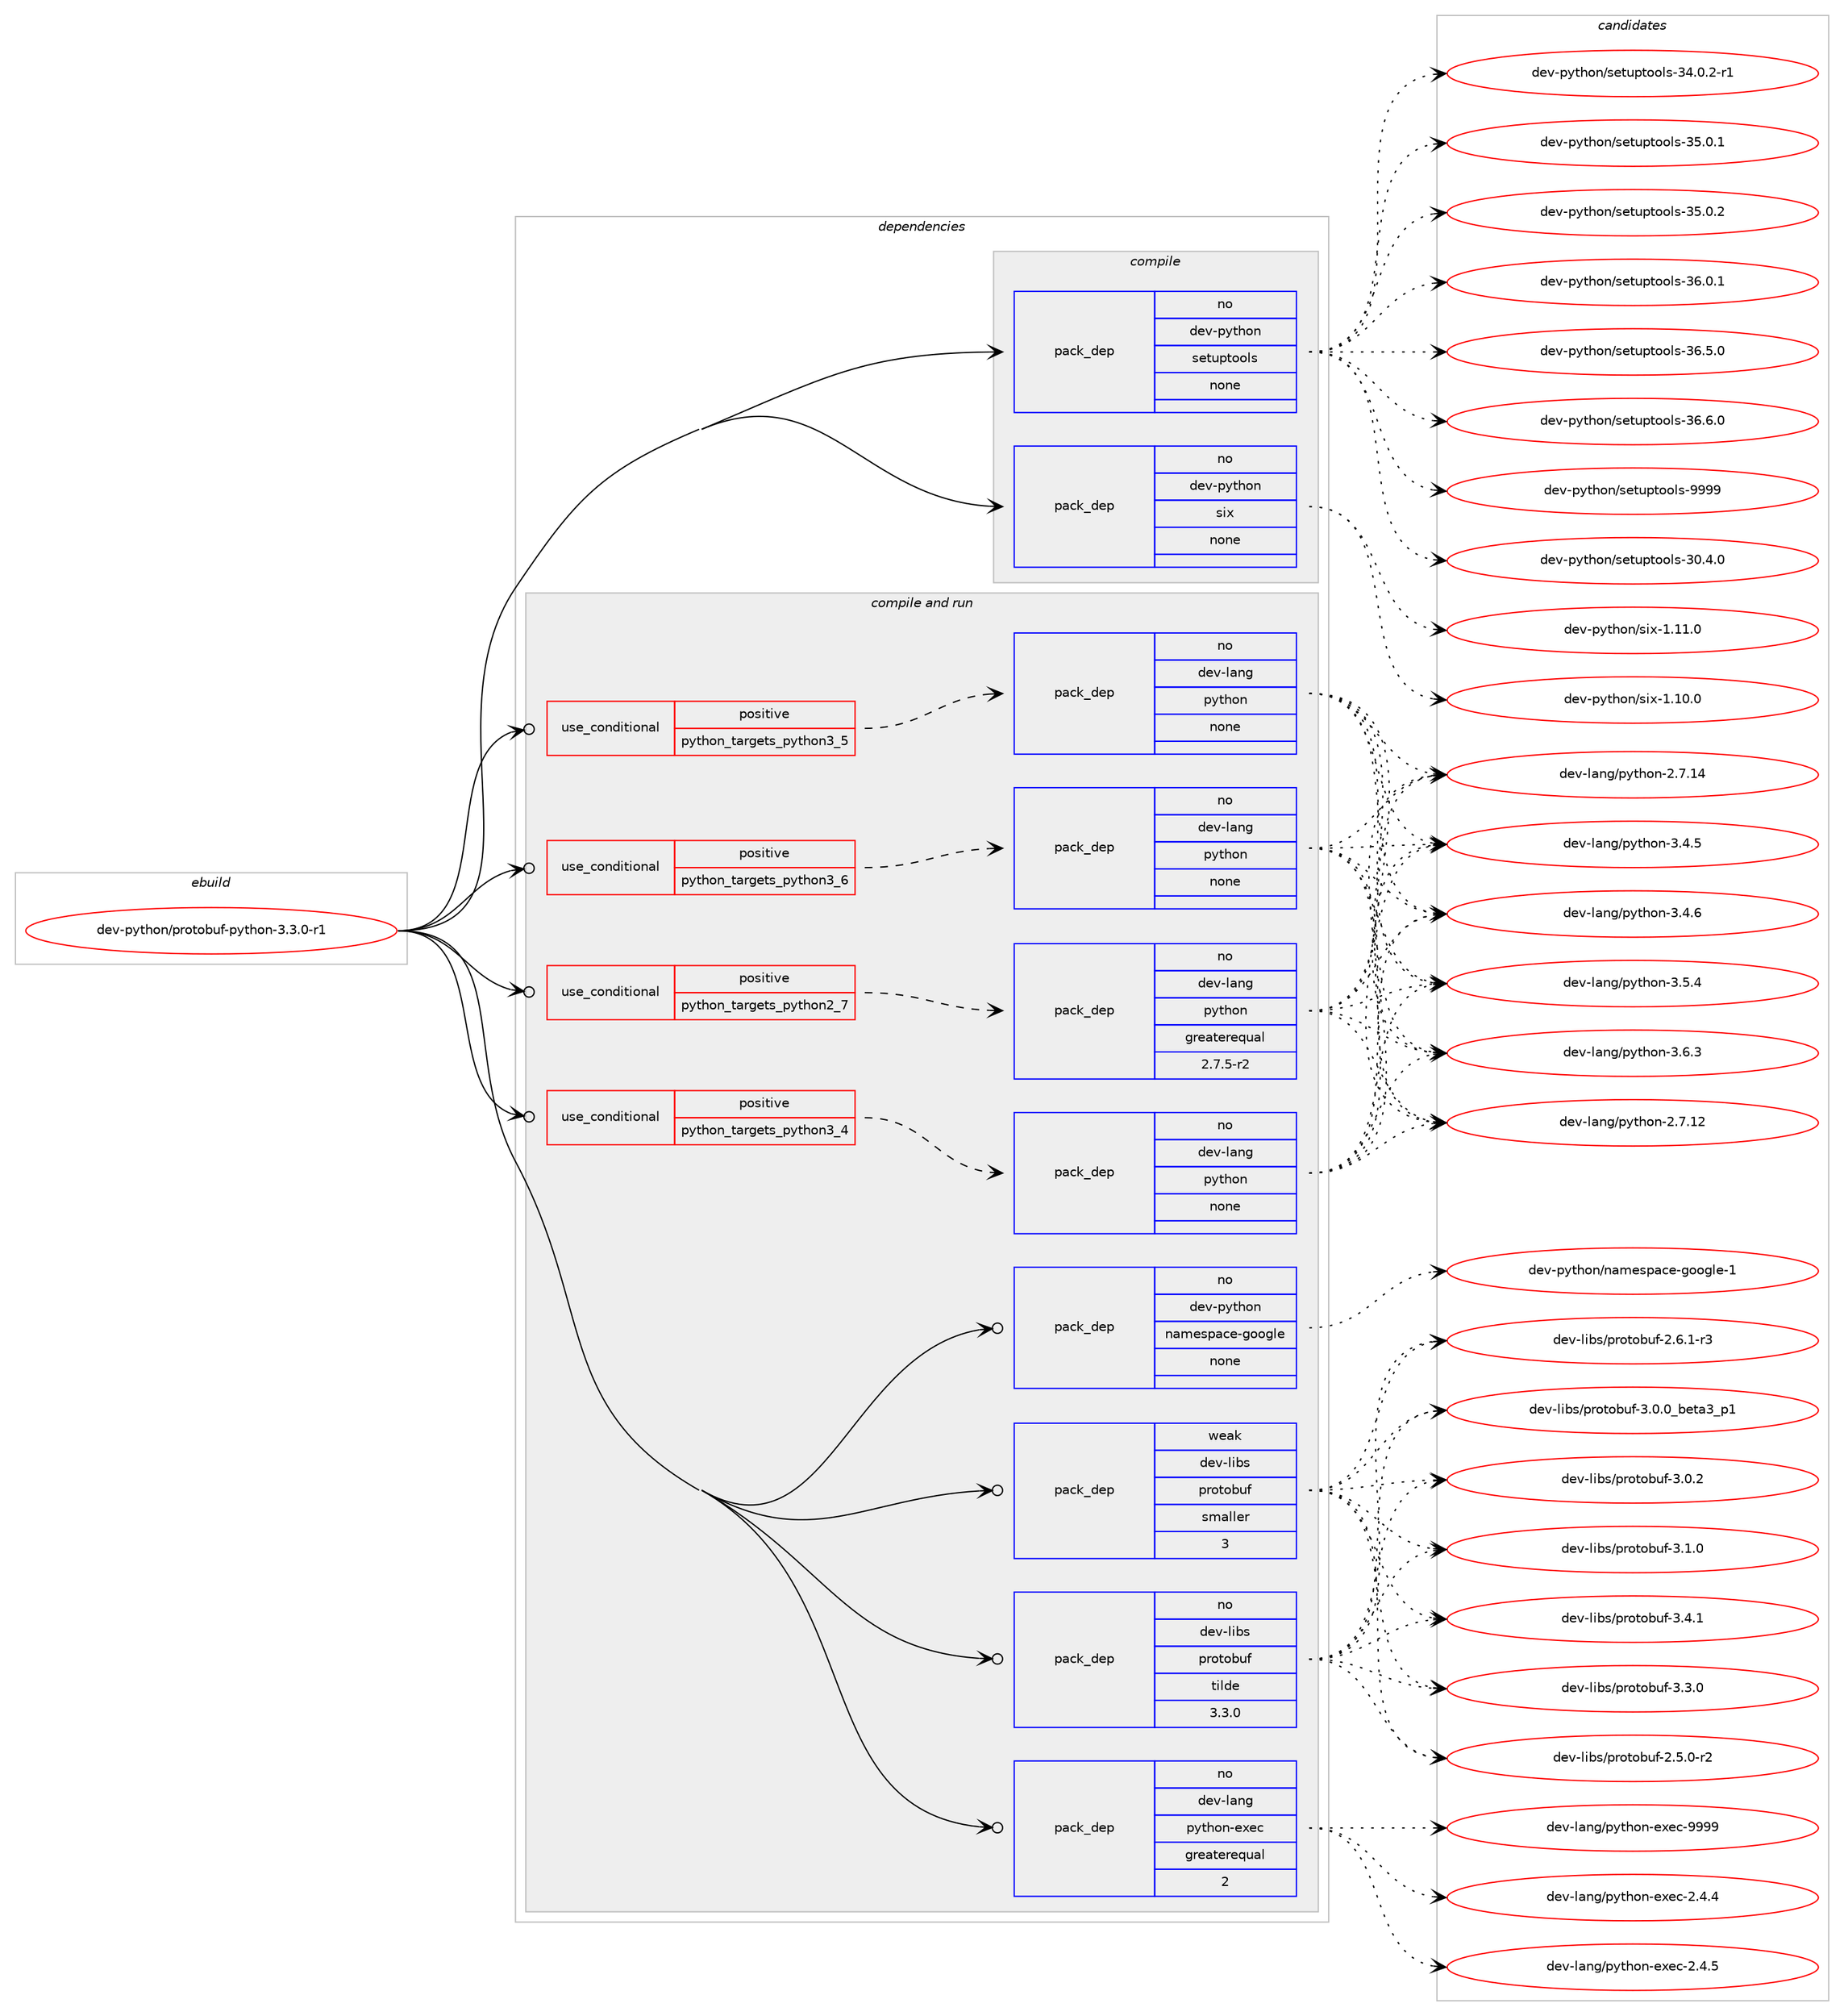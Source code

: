 digraph prolog {

# *************
# Graph options
# *************

newrank=true;
concentrate=true;
compound=true;
graph [rankdir=LR,fontname=Helvetica,fontsize=10,ranksep=1.5];#, ranksep=2.5, nodesep=0.2];
edge  [arrowhead=vee];
node  [fontname=Helvetica,fontsize=10];

# **********
# The ebuild
# **********

subgraph cluster_leftcol {
color=gray;
rank=same;
label=<<i>ebuild</i>>;
id [label="dev-python/protobuf-python-3.3.0-r1", color=red, width=4, href="../dev-python/protobuf-python-3.3.0-r1.svg"];
}

# ****************
# The dependencies
# ****************

subgraph cluster_midcol {
color=gray;
label=<<i>dependencies</i>>;
subgraph cluster_compile {
fillcolor="#eeeeee";
style=filled;
label=<<i>compile</i>>;
subgraph pack132475 {
dependency173963 [label=<<TABLE BORDER="0" CELLBORDER="1" CELLSPACING="0" CELLPADDING="4" WIDTH="220"><TR><TD ROWSPAN="6" CELLPADDING="30">pack_dep</TD></TR><TR><TD WIDTH="110">no</TD></TR><TR><TD>dev-python</TD></TR><TR><TD>setuptools</TD></TR><TR><TD>none</TD></TR><TR><TD></TD></TR></TABLE>>, shape=none, color=blue];
}
id:e -> dependency173963:w [weight=20,style="solid",arrowhead="vee"];
subgraph pack132476 {
dependency173964 [label=<<TABLE BORDER="0" CELLBORDER="1" CELLSPACING="0" CELLPADDING="4" WIDTH="220"><TR><TD ROWSPAN="6" CELLPADDING="30">pack_dep</TD></TR><TR><TD WIDTH="110">no</TD></TR><TR><TD>dev-python</TD></TR><TR><TD>six</TD></TR><TR><TD>none</TD></TR><TR><TD></TD></TR></TABLE>>, shape=none, color=blue];
}
id:e -> dependency173964:w [weight=20,style="solid",arrowhead="vee"];
}
subgraph cluster_compileandrun {
fillcolor="#eeeeee";
style=filled;
label=<<i>compile and run</i>>;
subgraph cond37579 {
dependency173965 [label=<<TABLE BORDER="0" CELLBORDER="1" CELLSPACING="0" CELLPADDING="4"><TR><TD ROWSPAN="3" CELLPADDING="10">use_conditional</TD></TR><TR><TD>positive</TD></TR><TR><TD>python_targets_python2_7</TD></TR></TABLE>>, shape=none, color=red];
subgraph pack132477 {
dependency173966 [label=<<TABLE BORDER="0" CELLBORDER="1" CELLSPACING="0" CELLPADDING="4" WIDTH="220"><TR><TD ROWSPAN="6" CELLPADDING="30">pack_dep</TD></TR><TR><TD WIDTH="110">no</TD></TR><TR><TD>dev-lang</TD></TR><TR><TD>python</TD></TR><TR><TD>greaterequal</TD></TR><TR><TD>2.7.5-r2</TD></TR></TABLE>>, shape=none, color=blue];
}
dependency173965:e -> dependency173966:w [weight=20,style="dashed",arrowhead="vee"];
}
id:e -> dependency173965:w [weight=20,style="solid",arrowhead="odotvee"];
subgraph cond37580 {
dependency173967 [label=<<TABLE BORDER="0" CELLBORDER="1" CELLSPACING="0" CELLPADDING="4"><TR><TD ROWSPAN="3" CELLPADDING="10">use_conditional</TD></TR><TR><TD>positive</TD></TR><TR><TD>python_targets_python3_4</TD></TR></TABLE>>, shape=none, color=red];
subgraph pack132478 {
dependency173968 [label=<<TABLE BORDER="0" CELLBORDER="1" CELLSPACING="0" CELLPADDING="4" WIDTH="220"><TR><TD ROWSPAN="6" CELLPADDING="30">pack_dep</TD></TR><TR><TD WIDTH="110">no</TD></TR><TR><TD>dev-lang</TD></TR><TR><TD>python</TD></TR><TR><TD>none</TD></TR><TR><TD></TD></TR></TABLE>>, shape=none, color=blue];
}
dependency173967:e -> dependency173968:w [weight=20,style="dashed",arrowhead="vee"];
}
id:e -> dependency173967:w [weight=20,style="solid",arrowhead="odotvee"];
subgraph cond37581 {
dependency173969 [label=<<TABLE BORDER="0" CELLBORDER="1" CELLSPACING="0" CELLPADDING="4"><TR><TD ROWSPAN="3" CELLPADDING="10">use_conditional</TD></TR><TR><TD>positive</TD></TR><TR><TD>python_targets_python3_5</TD></TR></TABLE>>, shape=none, color=red];
subgraph pack132479 {
dependency173970 [label=<<TABLE BORDER="0" CELLBORDER="1" CELLSPACING="0" CELLPADDING="4" WIDTH="220"><TR><TD ROWSPAN="6" CELLPADDING="30">pack_dep</TD></TR><TR><TD WIDTH="110">no</TD></TR><TR><TD>dev-lang</TD></TR><TR><TD>python</TD></TR><TR><TD>none</TD></TR><TR><TD></TD></TR></TABLE>>, shape=none, color=blue];
}
dependency173969:e -> dependency173970:w [weight=20,style="dashed",arrowhead="vee"];
}
id:e -> dependency173969:w [weight=20,style="solid",arrowhead="odotvee"];
subgraph cond37582 {
dependency173971 [label=<<TABLE BORDER="0" CELLBORDER="1" CELLSPACING="0" CELLPADDING="4"><TR><TD ROWSPAN="3" CELLPADDING="10">use_conditional</TD></TR><TR><TD>positive</TD></TR><TR><TD>python_targets_python3_6</TD></TR></TABLE>>, shape=none, color=red];
subgraph pack132480 {
dependency173972 [label=<<TABLE BORDER="0" CELLBORDER="1" CELLSPACING="0" CELLPADDING="4" WIDTH="220"><TR><TD ROWSPAN="6" CELLPADDING="30">pack_dep</TD></TR><TR><TD WIDTH="110">no</TD></TR><TR><TD>dev-lang</TD></TR><TR><TD>python</TD></TR><TR><TD>none</TD></TR><TR><TD></TD></TR></TABLE>>, shape=none, color=blue];
}
dependency173971:e -> dependency173972:w [weight=20,style="dashed",arrowhead="vee"];
}
id:e -> dependency173971:w [weight=20,style="solid",arrowhead="odotvee"];
subgraph pack132481 {
dependency173973 [label=<<TABLE BORDER="0" CELLBORDER="1" CELLSPACING="0" CELLPADDING="4" WIDTH="220"><TR><TD ROWSPAN="6" CELLPADDING="30">pack_dep</TD></TR><TR><TD WIDTH="110">no</TD></TR><TR><TD>dev-lang</TD></TR><TR><TD>python-exec</TD></TR><TR><TD>greaterequal</TD></TR><TR><TD>2</TD></TR></TABLE>>, shape=none, color=blue];
}
id:e -> dependency173973:w [weight=20,style="solid",arrowhead="odotvee"];
subgraph pack132482 {
dependency173974 [label=<<TABLE BORDER="0" CELLBORDER="1" CELLSPACING="0" CELLPADDING="4" WIDTH="220"><TR><TD ROWSPAN="6" CELLPADDING="30">pack_dep</TD></TR><TR><TD WIDTH="110">no</TD></TR><TR><TD>dev-libs</TD></TR><TR><TD>protobuf</TD></TR><TR><TD>tilde</TD></TR><TR><TD>3.3.0</TD></TR></TABLE>>, shape=none, color=blue];
}
id:e -> dependency173974:w [weight=20,style="solid",arrowhead="odotvee"];
subgraph pack132483 {
dependency173975 [label=<<TABLE BORDER="0" CELLBORDER="1" CELLSPACING="0" CELLPADDING="4" WIDTH="220"><TR><TD ROWSPAN="6" CELLPADDING="30">pack_dep</TD></TR><TR><TD WIDTH="110">no</TD></TR><TR><TD>dev-python</TD></TR><TR><TD>namespace-google</TD></TR><TR><TD>none</TD></TR><TR><TD></TD></TR></TABLE>>, shape=none, color=blue];
}
id:e -> dependency173975:w [weight=20,style="solid",arrowhead="odotvee"];
subgraph pack132484 {
dependency173976 [label=<<TABLE BORDER="0" CELLBORDER="1" CELLSPACING="0" CELLPADDING="4" WIDTH="220"><TR><TD ROWSPAN="6" CELLPADDING="30">pack_dep</TD></TR><TR><TD WIDTH="110">weak</TD></TR><TR><TD>dev-libs</TD></TR><TR><TD>protobuf</TD></TR><TR><TD>smaller</TD></TR><TR><TD>3</TD></TR></TABLE>>, shape=none, color=blue];
}
id:e -> dependency173976:w [weight=20,style="solid",arrowhead="odotvee"];
}
subgraph cluster_run {
fillcolor="#eeeeee";
style=filled;
label=<<i>run</i>>;
}
}

# **************
# The candidates
# **************

subgraph cluster_choices {
rank=same;
color=gray;
label=<<i>candidates</i>>;

subgraph choice132475 {
color=black;
nodesep=1;
choice100101118451121211161041111104711510111611711211611111110811545514846524648 [label="dev-python/setuptools-30.4.0", color=red, width=4,href="../dev-python/setuptools-30.4.0.svg"];
choice1001011184511212111610411111047115101116117112116111111108115455152464846504511449 [label="dev-python/setuptools-34.0.2-r1", color=red, width=4,href="../dev-python/setuptools-34.0.2-r1.svg"];
choice100101118451121211161041111104711510111611711211611111110811545515346484649 [label="dev-python/setuptools-35.0.1", color=red, width=4,href="../dev-python/setuptools-35.0.1.svg"];
choice100101118451121211161041111104711510111611711211611111110811545515346484650 [label="dev-python/setuptools-35.0.2", color=red, width=4,href="../dev-python/setuptools-35.0.2.svg"];
choice100101118451121211161041111104711510111611711211611111110811545515446484649 [label="dev-python/setuptools-36.0.1", color=red, width=4,href="../dev-python/setuptools-36.0.1.svg"];
choice100101118451121211161041111104711510111611711211611111110811545515446534648 [label="dev-python/setuptools-36.5.0", color=red, width=4,href="../dev-python/setuptools-36.5.0.svg"];
choice100101118451121211161041111104711510111611711211611111110811545515446544648 [label="dev-python/setuptools-36.6.0", color=red, width=4,href="../dev-python/setuptools-36.6.0.svg"];
choice10010111845112121116104111110471151011161171121161111111081154557575757 [label="dev-python/setuptools-9999", color=red, width=4,href="../dev-python/setuptools-9999.svg"];
dependency173963:e -> choice100101118451121211161041111104711510111611711211611111110811545514846524648:w [style=dotted,weight="100"];
dependency173963:e -> choice1001011184511212111610411111047115101116117112116111111108115455152464846504511449:w [style=dotted,weight="100"];
dependency173963:e -> choice100101118451121211161041111104711510111611711211611111110811545515346484649:w [style=dotted,weight="100"];
dependency173963:e -> choice100101118451121211161041111104711510111611711211611111110811545515346484650:w [style=dotted,weight="100"];
dependency173963:e -> choice100101118451121211161041111104711510111611711211611111110811545515446484649:w [style=dotted,weight="100"];
dependency173963:e -> choice100101118451121211161041111104711510111611711211611111110811545515446534648:w [style=dotted,weight="100"];
dependency173963:e -> choice100101118451121211161041111104711510111611711211611111110811545515446544648:w [style=dotted,weight="100"];
dependency173963:e -> choice10010111845112121116104111110471151011161171121161111111081154557575757:w [style=dotted,weight="100"];
}
subgraph choice132476 {
color=black;
nodesep=1;
choice100101118451121211161041111104711510512045494649484648 [label="dev-python/six-1.10.0", color=red, width=4,href="../dev-python/six-1.10.0.svg"];
choice100101118451121211161041111104711510512045494649494648 [label="dev-python/six-1.11.0", color=red, width=4,href="../dev-python/six-1.11.0.svg"];
dependency173964:e -> choice100101118451121211161041111104711510512045494649484648:w [style=dotted,weight="100"];
dependency173964:e -> choice100101118451121211161041111104711510512045494649494648:w [style=dotted,weight="100"];
}
subgraph choice132477 {
color=black;
nodesep=1;
choice10010111845108971101034711212111610411111045504655464950 [label="dev-lang/python-2.7.12", color=red, width=4,href="../dev-lang/python-2.7.12.svg"];
choice10010111845108971101034711212111610411111045504655464952 [label="dev-lang/python-2.7.14", color=red, width=4,href="../dev-lang/python-2.7.14.svg"];
choice100101118451089711010347112121116104111110455146524653 [label="dev-lang/python-3.4.5", color=red, width=4,href="../dev-lang/python-3.4.5.svg"];
choice100101118451089711010347112121116104111110455146524654 [label="dev-lang/python-3.4.6", color=red, width=4,href="../dev-lang/python-3.4.6.svg"];
choice100101118451089711010347112121116104111110455146534652 [label="dev-lang/python-3.5.4", color=red, width=4,href="../dev-lang/python-3.5.4.svg"];
choice100101118451089711010347112121116104111110455146544651 [label="dev-lang/python-3.6.3", color=red, width=4,href="../dev-lang/python-3.6.3.svg"];
dependency173966:e -> choice10010111845108971101034711212111610411111045504655464950:w [style=dotted,weight="100"];
dependency173966:e -> choice10010111845108971101034711212111610411111045504655464952:w [style=dotted,weight="100"];
dependency173966:e -> choice100101118451089711010347112121116104111110455146524653:w [style=dotted,weight="100"];
dependency173966:e -> choice100101118451089711010347112121116104111110455146524654:w [style=dotted,weight="100"];
dependency173966:e -> choice100101118451089711010347112121116104111110455146534652:w [style=dotted,weight="100"];
dependency173966:e -> choice100101118451089711010347112121116104111110455146544651:w [style=dotted,weight="100"];
}
subgraph choice132478 {
color=black;
nodesep=1;
choice10010111845108971101034711212111610411111045504655464950 [label="dev-lang/python-2.7.12", color=red, width=4,href="../dev-lang/python-2.7.12.svg"];
choice10010111845108971101034711212111610411111045504655464952 [label="dev-lang/python-2.7.14", color=red, width=4,href="../dev-lang/python-2.7.14.svg"];
choice100101118451089711010347112121116104111110455146524653 [label="dev-lang/python-3.4.5", color=red, width=4,href="../dev-lang/python-3.4.5.svg"];
choice100101118451089711010347112121116104111110455146524654 [label="dev-lang/python-3.4.6", color=red, width=4,href="../dev-lang/python-3.4.6.svg"];
choice100101118451089711010347112121116104111110455146534652 [label="dev-lang/python-3.5.4", color=red, width=4,href="../dev-lang/python-3.5.4.svg"];
choice100101118451089711010347112121116104111110455146544651 [label="dev-lang/python-3.6.3", color=red, width=4,href="../dev-lang/python-3.6.3.svg"];
dependency173968:e -> choice10010111845108971101034711212111610411111045504655464950:w [style=dotted,weight="100"];
dependency173968:e -> choice10010111845108971101034711212111610411111045504655464952:w [style=dotted,weight="100"];
dependency173968:e -> choice100101118451089711010347112121116104111110455146524653:w [style=dotted,weight="100"];
dependency173968:e -> choice100101118451089711010347112121116104111110455146524654:w [style=dotted,weight="100"];
dependency173968:e -> choice100101118451089711010347112121116104111110455146534652:w [style=dotted,weight="100"];
dependency173968:e -> choice100101118451089711010347112121116104111110455146544651:w [style=dotted,weight="100"];
}
subgraph choice132479 {
color=black;
nodesep=1;
choice10010111845108971101034711212111610411111045504655464950 [label="dev-lang/python-2.7.12", color=red, width=4,href="../dev-lang/python-2.7.12.svg"];
choice10010111845108971101034711212111610411111045504655464952 [label="dev-lang/python-2.7.14", color=red, width=4,href="../dev-lang/python-2.7.14.svg"];
choice100101118451089711010347112121116104111110455146524653 [label="dev-lang/python-3.4.5", color=red, width=4,href="../dev-lang/python-3.4.5.svg"];
choice100101118451089711010347112121116104111110455146524654 [label="dev-lang/python-3.4.6", color=red, width=4,href="../dev-lang/python-3.4.6.svg"];
choice100101118451089711010347112121116104111110455146534652 [label="dev-lang/python-3.5.4", color=red, width=4,href="../dev-lang/python-3.5.4.svg"];
choice100101118451089711010347112121116104111110455146544651 [label="dev-lang/python-3.6.3", color=red, width=4,href="../dev-lang/python-3.6.3.svg"];
dependency173970:e -> choice10010111845108971101034711212111610411111045504655464950:w [style=dotted,weight="100"];
dependency173970:e -> choice10010111845108971101034711212111610411111045504655464952:w [style=dotted,weight="100"];
dependency173970:e -> choice100101118451089711010347112121116104111110455146524653:w [style=dotted,weight="100"];
dependency173970:e -> choice100101118451089711010347112121116104111110455146524654:w [style=dotted,weight="100"];
dependency173970:e -> choice100101118451089711010347112121116104111110455146534652:w [style=dotted,weight="100"];
dependency173970:e -> choice100101118451089711010347112121116104111110455146544651:w [style=dotted,weight="100"];
}
subgraph choice132480 {
color=black;
nodesep=1;
choice10010111845108971101034711212111610411111045504655464950 [label="dev-lang/python-2.7.12", color=red, width=4,href="../dev-lang/python-2.7.12.svg"];
choice10010111845108971101034711212111610411111045504655464952 [label="dev-lang/python-2.7.14", color=red, width=4,href="../dev-lang/python-2.7.14.svg"];
choice100101118451089711010347112121116104111110455146524653 [label="dev-lang/python-3.4.5", color=red, width=4,href="../dev-lang/python-3.4.5.svg"];
choice100101118451089711010347112121116104111110455146524654 [label="dev-lang/python-3.4.6", color=red, width=4,href="../dev-lang/python-3.4.6.svg"];
choice100101118451089711010347112121116104111110455146534652 [label="dev-lang/python-3.5.4", color=red, width=4,href="../dev-lang/python-3.5.4.svg"];
choice100101118451089711010347112121116104111110455146544651 [label="dev-lang/python-3.6.3", color=red, width=4,href="../dev-lang/python-3.6.3.svg"];
dependency173972:e -> choice10010111845108971101034711212111610411111045504655464950:w [style=dotted,weight="100"];
dependency173972:e -> choice10010111845108971101034711212111610411111045504655464952:w [style=dotted,weight="100"];
dependency173972:e -> choice100101118451089711010347112121116104111110455146524653:w [style=dotted,weight="100"];
dependency173972:e -> choice100101118451089711010347112121116104111110455146524654:w [style=dotted,weight="100"];
dependency173972:e -> choice100101118451089711010347112121116104111110455146534652:w [style=dotted,weight="100"];
dependency173972:e -> choice100101118451089711010347112121116104111110455146544651:w [style=dotted,weight="100"];
}
subgraph choice132481 {
color=black;
nodesep=1;
choice1001011184510897110103471121211161041111104510112010199455046524652 [label="dev-lang/python-exec-2.4.4", color=red, width=4,href="../dev-lang/python-exec-2.4.4.svg"];
choice1001011184510897110103471121211161041111104510112010199455046524653 [label="dev-lang/python-exec-2.4.5", color=red, width=4,href="../dev-lang/python-exec-2.4.5.svg"];
choice10010111845108971101034711212111610411111045101120101994557575757 [label="dev-lang/python-exec-9999", color=red, width=4,href="../dev-lang/python-exec-9999.svg"];
dependency173973:e -> choice1001011184510897110103471121211161041111104510112010199455046524652:w [style=dotted,weight="100"];
dependency173973:e -> choice1001011184510897110103471121211161041111104510112010199455046524653:w [style=dotted,weight="100"];
dependency173973:e -> choice10010111845108971101034711212111610411111045101120101994557575757:w [style=dotted,weight="100"];
}
subgraph choice132482 {
color=black;
nodesep=1;
choice100101118451081059811547112114111116111981171024550465346484511450 [label="dev-libs/protobuf-2.5.0-r2", color=red, width=4,href="../dev-libs/protobuf-2.5.0-r2.svg"];
choice100101118451081059811547112114111116111981171024550465446494511451 [label="dev-libs/protobuf-2.6.1-r3", color=red, width=4,href="../dev-libs/protobuf-2.6.1-r3.svg"];
choice10010111845108105981154711211411111611198117102455146484648959810111697519511249 [label="dev-libs/protobuf-3.0.0_beta3_p1", color=red, width=4,href="../dev-libs/protobuf-3.0.0_beta3_p1.svg"];
choice10010111845108105981154711211411111611198117102455146484650 [label="dev-libs/protobuf-3.0.2", color=red, width=4,href="../dev-libs/protobuf-3.0.2.svg"];
choice10010111845108105981154711211411111611198117102455146494648 [label="dev-libs/protobuf-3.1.0", color=red, width=4,href="../dev-libs/protobuf-3.1.0.svg"];
choice10010111845108105981154711211411111611198117102455146514648 [label="dev-libs/protobuf-3.3.0", color=red, width=4,href="../dev-libs/protobuf-3.3.0.svg"];
choice10010111845108105981154711211411111611198117102455146524649 [label="dev-libs/protobuf-3.4.1", color=red, width=4,href="../dev-libs/protobuf-3.4.1.svg"];
dependency173974:e -> choice100101118451081059811547112114111116111981171024550465346484511450:w [style=dotted,weight="100"];
dependency173974:e -> choice100101118451081059811547112114111116111981171024550465446494511451:w [style=dotted,weight="100"];
dependency173974:e -> choice10010111845108105981154711211411111611198117102455146484648959810111697519511249:w [style=dotted,weight="100"];
dependency173974:e -> choice10010111845108105981154711211411111611198117102455146484650:w [style=dotted,weight="100"];
dependency173974:e -> choice10010111845108105981154711211411111611198117102455146494648:w [style=dotted,weight="100"];
dependency173974:e -> choice10010111845108105981154711211411111611198117102455146514648:w [style=dotted,weight="100"];
dependency173974:e -> choice10010111845108105981154711211411111611198117102455146524649:w [style=dotted,weight="100"];
}
subgraph choice132483 {
color=black;
nodesep=1;
choice1001011184511212111610411111047110971091011151129799101451031111111031081014549 [label="dev-python/namespace-google-1", color=red, width=4,href="../dev-python/namespace-google-1.svg"];
dependency173975:e -> choice1001011184511212111610411111047110971091011151129799101451031111111031081014549:w [style=dotted,weight="100"];
}
subgraph choice132484 {
color=black;
nodesep=1;
choice100101118451081059811547112114111116111981171024550465346484511450 [label="dev-libs/protobuf-2.5.0-r2", color=red, width=4,href="../dev-libs/protobuf-2.5.0-r2.svg"];
choice100101118451081059811547112114111116111981171024550465446494511451 [label="dev-libs/protobuf-2.6.1-r3", color=red, width=4,href="../dev-libs/protobuf-2.6.1-r3.svg"];
choice10010111845108105981154711211411111611198117102455146484648959810111697519511249 [label="dev-libs/protobuf-3.0.0_beta3_p1", color=red, width=4,href="../dev-libs/protobuf-3.0.0_beta3_p1.svg"];
choice10010111845108105981154711211411111611198117102455146484650 [label="dev-libs/protobuf-3.0.2", color=red, width=4,href="../dev-libs/protobuf-3.0.2.svg"];
choice10010111845108105981154711211411111611198117102455146494648 [label="dev-libs/protobuf-3.1.0", color=red, width=4,href="../dev-libs/protobuf-3.1.0.svg"];
choice10010111845108105981154711211411111611198117102455146514648 [label="dev-libs/protobuf-3.3.0", color=red, width=4,href="../dev-libs/protobuf-3.3.0.svg"];
choice10010111845108105981154711211411111611198117102455146524649 [label="dev-libs/protobuf-3.4.1", color=red, width=4,href="../dev-libs/protobuf-3.4.1.svg"];
dependency173976:e -> choice100101118451081059811547112114111116111981171024550465346484511450:w [style=dotted,weight="100"];
dependency173976:e -> choice100101118451081059811547112114111116111981171024550465446494511451:w [style=dotted,weight="100"];
dependency173976:e -> choice10010111845108105981154711211411111611198117102455146484648959810111697519511249:w [style=dotted,weight="100"];
dependency173976:e -> choice10010111845108105981154711211411111611198117102455146484650:w [style=dotted,weight="100"];
dependency173976:e -> choice10010111845108105981154711211411111611198117102455146494648:w [style=dotted,weight="100"];
dependency173976:e -> choice10010111845108105981154711211411111611198117102455146514648:w [style=dotted,weight="100"];
dependency173976:e -> choice10010111845108105981154711211411111611198117102455146524649:w [style=dotted,weight="100"];
}
}

}
